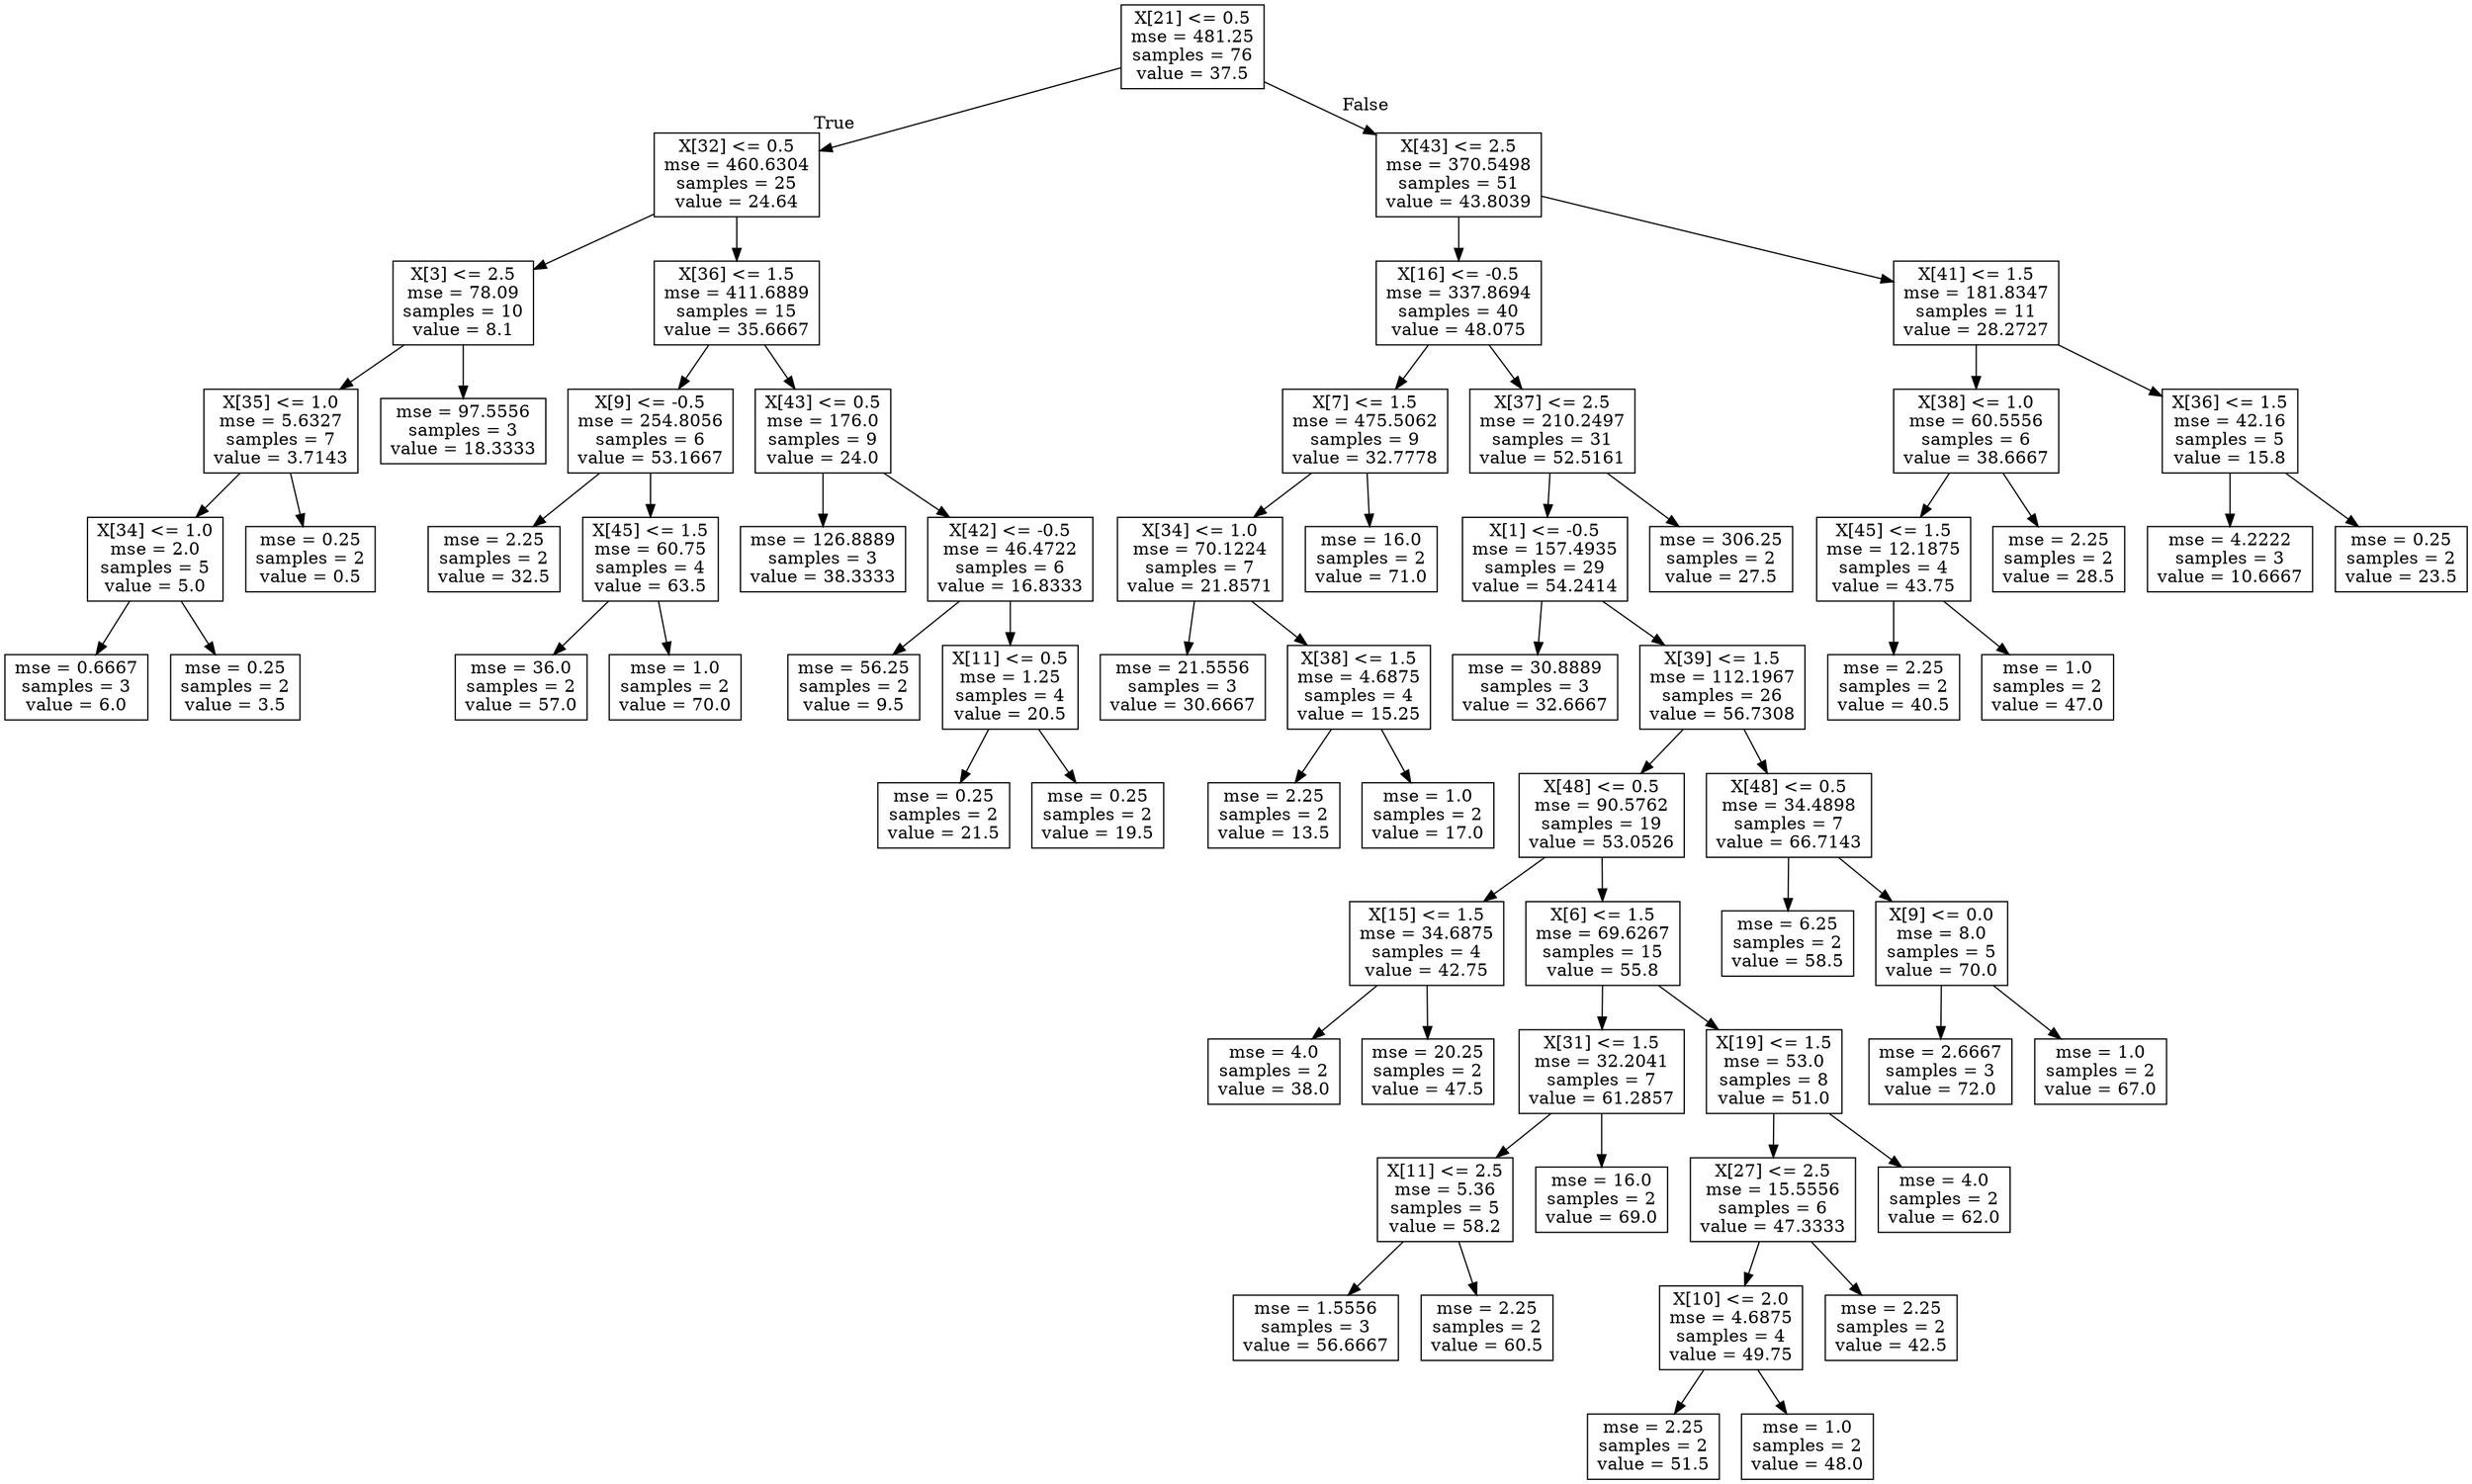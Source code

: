 digraph Tree {
node [shape=box] ;
0 [label="X[21] <= 0.5\nmse = 481.25\nsamples = 76\nvalue = 37.5"] ;
1 [label="X[32] <= 0.5\nmse = 460.6304\nsamples = 25\nvalue = 24.64"] ;
0 -> 1 [labeldistance=2.5, labelangle=45, headlabel="True"] ;
2 [label="X[3] <= 2.5\nmse = 78.09\nsamples = 10\nvalue = 8.1"] ;
1 -> 2 ;
3 [label="X[35] <= 1.0\nmse = 5.6327\nsamples = 7\nvalue = 3.7143"] ;
2 -> 3 ;
4 [label="X[34] <= 1.0\nmse = 2.0\nsamples = 5\nvalue = 5.0"] ;
3 -> 4 ;
5 [label="mse = 0.6667\nsamples = 3\nvalue = 6.0"] ;
4 -> 5 ;
6 [label="mse = 0.25\nsamples = 2\nvalue = 3.5"] ;
4 -> 6 ;
7 [label="mse = 0.25\nsamples = 2\nvalue = 0.5"] ;
3 -> 7 ;
8 [label="mse = 97.5556\nsamples = 3\nvalue = 18.3333"] ;
2 -> 8 ;
9 [label="X[36] <= 1.5\nmse = 411.6889\nsamples = 15\nvalue = 35.6667"] ;
1 -> 9 ;
10 [label="X[9] <= -0.5\nmse = 254.8056\nsamples = 6\nvalue = 53.1667"] ;
9 -> 10 ;
11 [label="mse = 2.25\nsamples = 2\nvalue = 32.5"] ;
10 -> 11 ;
12 [label="X[45] <= 1.5\nmse = 60.75\nsamples = 4\nvalue = 63.5"] ;
10 -> 12 ;
13 [label="mse = 36.0\nsamples = 2\nvalue = 57.0"] ;
12 -> 13 ;
14 [label="mse = 1.0\nsamples = 2\nvalue = 70.0"] ;
12 -> 14 ;
15 [label="X[43] <= 0.5\nmse = 176.0\nsamples = 9\nvalue = 24.0"] ;
9 -> 15 ;
16 [label="mse = 126.8889\nsamples = 3\nvalue = 38.3333"] ;
15 -> 16 ;
17 [label="X[42] <= -0.5\nmse = 46.4722\nsamples = 6\nvalue = 16.8333"] ;
15 -> 17 ;
18 [label="mse = 56.25\nsamples = 2\nvalue = 9.5"] ;
17 -> 18 ;
19 [label="X[11] <= 0.5\nmse = 1.25\nsamples = 4\nvalue = 20.5"] ;
17 -> 19 ;
20 [label="mse = 0.25\nsamples = 2\nvalue = 21.5"] ;
19 -> 20 ;
21 [label="mse = 0.25\nsamples = 2\nvalue = 19.5"] ;
19 -> 21 ;
22 [label="X[43] <= 2.5\nmse = 370.5498\nsamples = 51\nvalue = 43.8039"] ;
0 -> 22 [labeldistance=2.5, labelangle=-45, headlabel="False"] ;
23 [label="X[16] <= -0.5\nmse = 337.8694\nsamples = 40\nvalue = 48.075"] ;
22 -> 23 ;
24 [label="X[7] <= 1.5\nmse = 475.5062\nsamples = 9\nvalue = 32.7778"] ;
23 -> 24 ;
25 [label="X[34] <= 1.0\nmse = 70.1224\nsamples = 7\nvalue = 21.8571"] ;
24 -> 25 ;
26 [label="mse = 21.5556\nsamples = 3\nvalue = 30.6667"] ;
25 -> 26 ;
27 [label="X[38] <= 1.5\nmse = 4.6875\nsamples = 4\nvalue = 15.25"] ;
25 -> 27 ;
28 [label="mse = 2.25\nsamples = 2\nvalue = 13.5"] ;
27 -> 28 ;
29 [label="mse = 1.0\nsamples = 2\nvalue = 17.0"] ;
27 -> 29 ;
30 [label="mse = 16.0\nsamples = 2\nvalue = 71.0"] ;
24 -> 30 ;
31 [label="X[37] <= 2.5\nmse = 210.2497\nsamples = 31\nvalue = 52.5161"] ;
23 -> 31 ;
32 [label="X[1] <= -0.5\nmse = 157.4935\nsamples = 29\nvalue = 54.2414"] ;
31 -> 32 ;
33 [label="mse = 30.8889\nsamples = 3\nvalue = 32.6667"] ;
32 -> 33 ;
34 [label="X[39] <= 1.5\nmse = 112.1967\nsamples = 26\nvalue = 56.7308"] ;
32 -> 34 ;
35 [label="X[48] <= 0.5\nmse = 90.5762\nsamples = 19\nvalue = 53.0526"] ;
34 -> 35 ;
36 [label="X[15] <= 1.5\nmse = 34.6875\nsamples = 4\nvalue = 42.75"] ;
35 -> 36 ;
37 [label="mse = 4.0\nsamples = 2\nvalue = 38.0"] ;
36 -> 37 ;
38 [label="mse = 20.25\nsamples = 2\nvalue = 47.5"] ;
36 -> 38 ;
39 [label="X[6] <= 1.5\nmse = 69.6267\nsamples = 15\nvalue = 55.8"] ;
35 -> 39 ;
40 [label="X[31] <= 1.5\nmse = 32.2041\nsamples = 7\nvalue = 61.2857"] ;
39 -> 40 ;
41 [label="X[11] <= 2.5\nmse = 5.36\nsamples = 5\nvalue = 58.2"] ;
40 -> 41 ;
42 [label="mse = 1.5556\nsamples = 3\nvalue = 56.6667"] ;
41 -> 42 ;
43 [label="mse = 2.25\nsamples = 2\nvalue = 60.5"] ;
41 -> 43 ;
44 [label="mse = 16.0\nsamples = 2\nvalue = 69.0"] ;
40 -> 44 ;
45 [label="X[19] <= 1.5\nmse = 53.0\nsamples = 8\nvalue = 51.0"] ;
39 -> 45 ;
46 [label="X[27] <= 2.5\nmse = 15.5556\nsamples = 6\nvalue = 47.3333"] ;
45 -> 46 ;
47 [label="X[10] <= 2.0\nmse = 4.6875\nsamples = 4\nvalue = 49.75"] ;
46 -> 47 ;
48 [label="mse = 2.25\nsamples = 2\nvalue = 51.5"] ;
47 -> 48 ;
49 [label="mse = 1.0\nsamples = 2\nvalue = 48.0"] ;
47 -> 49 ;
50 [label="mse = 2.25\nsamples = 2\nvalue = 42.5"] ;
46 -> 50 ;
51 [label="mse = 4.0\nsamples = 2\nvalue = 62.0"] ;
45 -> 51 ;
52 [label="X[48] <= 0.5\nmse = 34.4898\nsamples = 7\nvalue = 66.7143"] ;
34 -> 52 ;
53 [label="mse = 6.25\nsamples = 2\nvalue = 58.5"] ;
52 -> 53 ;
54 [label="X[9] <= 0.0\nmse = 8.0\nsamples = 5\nvalue = 70.0"] ;
52 -> 54 ;
55 [label="mse = 2.6667\nsamples = 3\nvalue = 72.0"] ;
54 -> 55 ;
56 [label="mse = 1.0\nsamples = 2\nvalue = 67.0"] ;
54 -> 56 ;
57 [label="mse = 306.25\nsamples = 2\nvalue = 27.5"] ;
31 -> 57 ;
58 [label="X[41] <= 1.5\nmse = 181.8347\nsamples = 11\nvalue = 28.2727"] ;
22 -> 58 ;
59 [label="X[38] <= 1.0\nmse = 60.5556\nsamples = 6\nvalue = 38.6667"] ;
58 -> 59 ;
60 [label="X[45] <= 1.5\nmse = 12.1875\nsamples = 4\nvalue = 43.75"] ;
59 -> 60 ;
61 [label="mse = 2.25\nsamples = 2\nvalue = 40.5"] ;
60 -> 61 ;
62 [label="mse = 1.0\nsamples = 2\nvalue = 47.0"] ;
60 -> 62 ;
63 [label="mse = 2.25\nsamples = 2\nvalue = 28.5"] ;
59 -> 63 ;
64 [label="X[36] <= 1.5\nmse = 42.16\nsamples = 5\nvalue = 15.8"] ;
58 -> 64 ;
65 [label="mse = 4.2222\nsamples = 3\nvalue = 10.6667"] ;
64 -> 65 ;
66 [label="mse = 0.25\nsamples = 2\nvalue = 23.5"] ;
64 -> 66 ;
}